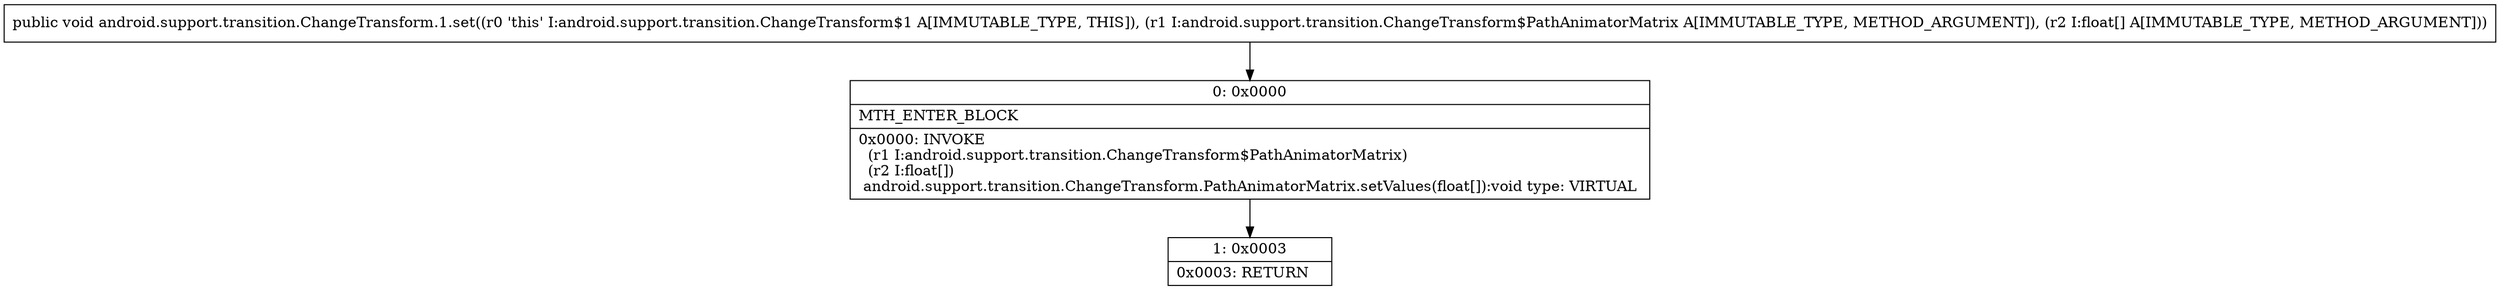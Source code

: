 digraph "CFG forandroid.support.transition.ChangeTransform.1.set(Landroid\/support\/transition\/ChangeTransform$PathAnimatorMatrix;[F)V" {
Node_0 [shape=record,label="{0\:\ 0x0000|MTH_ENTER_BLOCK\l|0x0000: INVOKE  \l  (r1 I:android.support.transition.ChangeTransform$PathAnimatorMatrix)\l  (r2 I:float[])\l android.support.transition.ChangeTransform.PathAnimatorMatrix.setValues(float[]):void type: VIRTUAL \l}"];
Node_1 [shape=record,label="{1\:\ 0x0003|0x0003: RETURN   \l}"];
MethodNode[shape=record,label="{public void android.support.transition.ChangeTransform.1.set((r0 'this' I:android.support.transition.ChangeTransform$1 A[IMMUTABLE_TYPE, THIS]), (r1 I:android.support.transition.ChangeTransform$PathAnimatorMatrix A[IMMUTABLE_TYPE, METHOD_ARGUMENT]), (r2 I:float[] A[IMMUTABLE_TYPE, METHOD_ARGUMENT])) }"];
MethodNode -> Node_0;
Node_0 -> Node_1;
}

